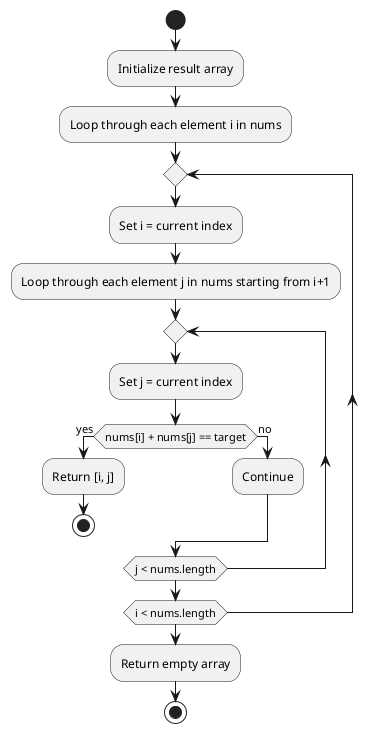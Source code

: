 @startuml

start

:Initialize result array;
:Loop through each element i in nums;
repeat
    :Set i = current index;
    :Loop through each element j in nums starting from i+1;
    repeat
        :Set j = current index;
        if (nums[i] + nums[j] == target) then (yes)
            :Return [i, j];
            stop
        else (no)
            :Continue;
        endif
    repeat while (j < nums.length)
repeat while (i < nums.length)

:Return empty array;

stop

@enduml